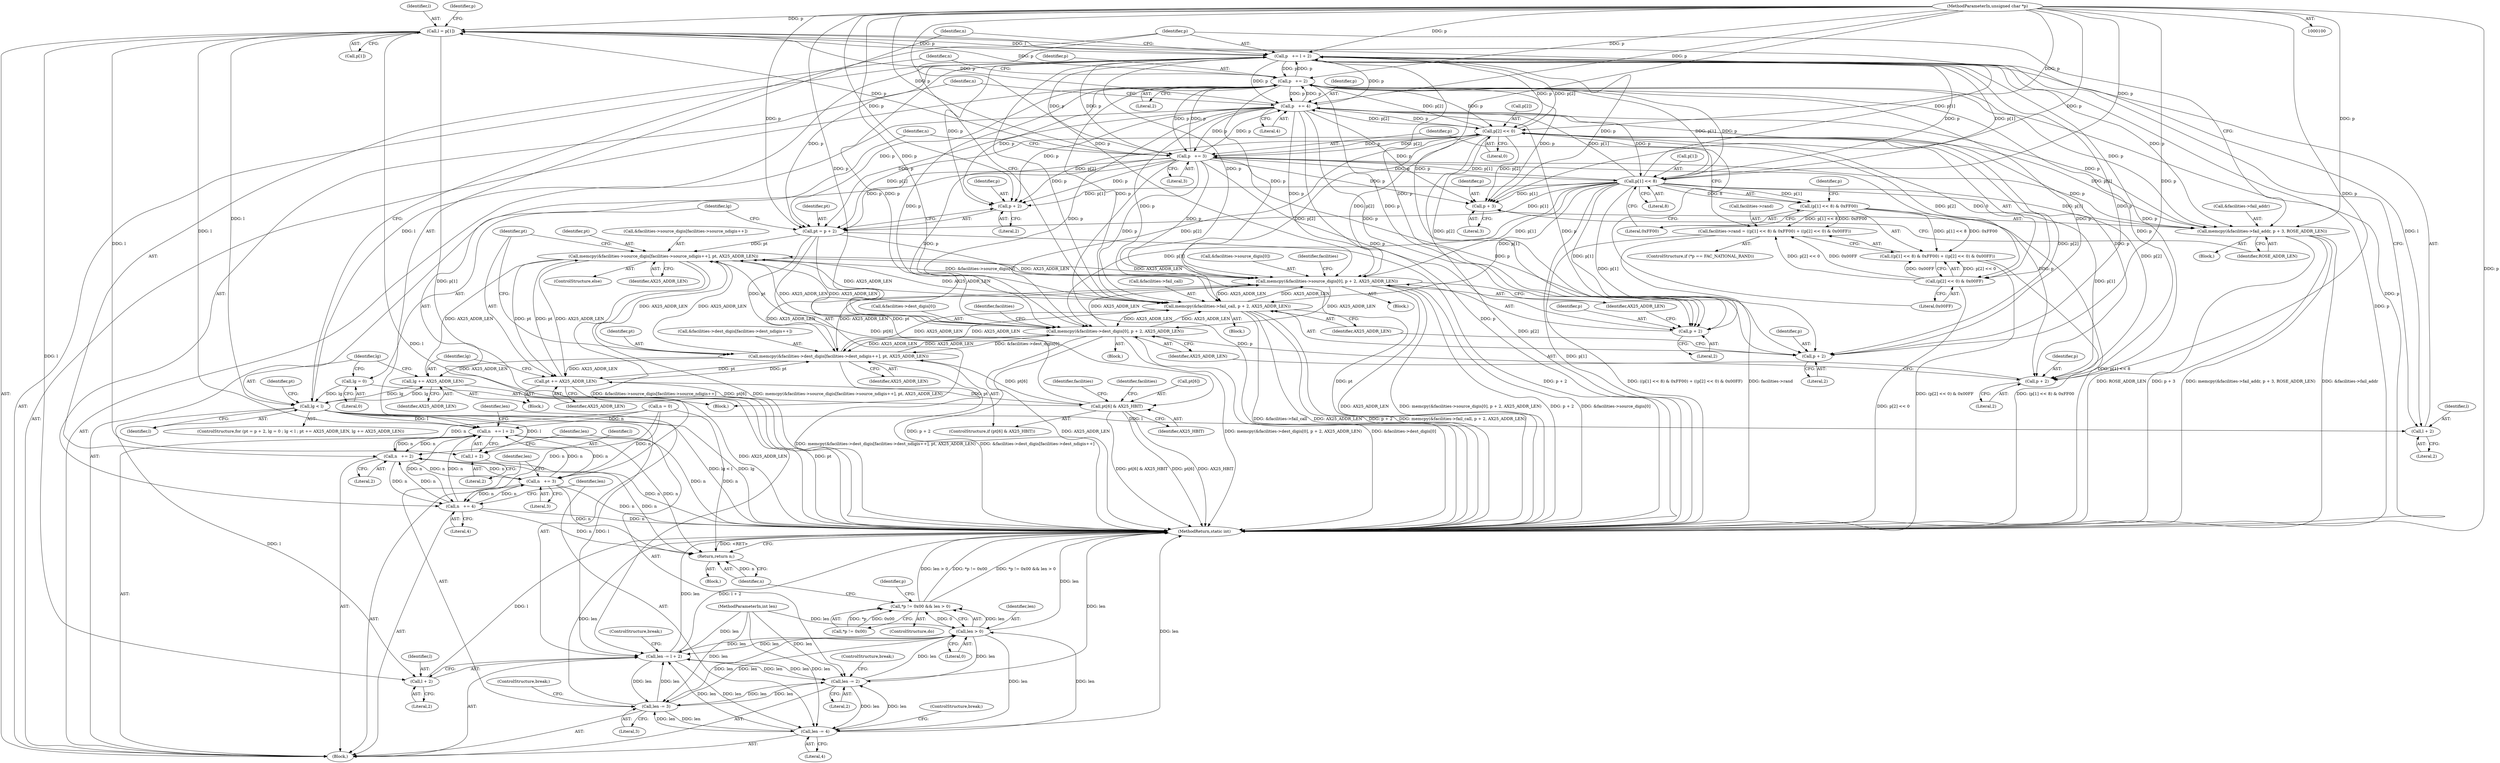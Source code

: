 digraph "1_linux_be20250c13f88375345ad99950190685eda51eb8_1@array" {
"1000182" [label="(Call,l = p[1])"];
"1000125" [label="(Call,p   += 2)"];
"1000171" [label="(Call,p   += 4)"];
"1000154" [label="(Call,p[2] << 0)"];
"1000344" [label="(Call,p   += l + 2)"];
"1000302" [label="(Call,lg < l)"];
"1000309" [label="(Call,lg += AX25_ADDR_LEN)"];
"1000332" [label="(Call,memcpy(&facilities->source_digis[facilities->source_ndigis++], pt, AX25_ADDR_LEN))"];
"1000197" [label="(Call,memcpy(&facilities->source_digis[0], p + 2, AX25_ADDR_LEN))"];
"1000160" [label="(Call,p   += 3)"];
"1000147" [label="(Call,p[1] << 8)"];
"1000101" [label="(MethodParameterIn,unsigned char *p)"];
"1000247" [label="(Call,memcpy(&facilities->fail_call, p + 2, AX25_ADDR_LEN))"];
"1000224" [label="(Call,memcpy(&facilities->dest_digis[0], p + 2, AX25_ADDR_LEN))"];
"1000319" [label="(Call,memcpy(&facilities->dest_digis[facilities->dest_ndigis++], pt, AX25_ADDR_LEN))"];
"1000314" [label="(Call,pt[6] & AX25_HBIT)"];
"1000306" [label="(Call,pt += AX25_ADDR_LEN)"];
"1000294" [label="(Call,pt = p + 2)"];
"1000299" [label="(Call,lg = 0)"];
"1000182" [label="(Call,l = p[1])"];
"1000146" [label="(Call,(p[1] << 8) & 0xFF00)"];
"1000141" [label="(Call,facilities->rand = ((p[1] << 8) & 0xFF00) + ((p[2] << 0) & 0x00FF))"];
"1000145" [label="(Call,((p[1] << 8) & 0xFF00) + ((p[2] << 0) & 0x00FF))"];
"1000153" [label="(Call,(p[2] << 0) & 0x00FF)"];
"1000346" [label="(Call,l + 2)"];
"1000349" [label="(Call,n   += l + 2)"];
"1000128" [label="(Call,n   += 2)"];
"1000163" [label="(Call,n   += 3)"];
"1000174" [label="(Call,n   += 4)"];
"1000368" [label="(Return,return n;)"];
"1000351" [label="(Call,l + 2)"];
"1000354" [label="(Call,len -= l + 2)"];
"1000131" [label="(Call,len -= 2)"];
"1000166" [label="(Call,len -= 3)"];
"1000177" [label="(Call,len -= 4)"];
"1000365" [label="(Call,len > 0)"];
"1000360" [label="(Call,*p != 0x00 && len > 0)"];
"1000356" [label="(Call,l + 2)"];
"1000204" [label="(Call,p + 2)"];
"1000231" [label="(Call,p + 2)"];
"1000252" [label="(Call,p + 2)"];
"1000263" [label="(Call,memcpy(&facilities->fail_addr, p + 3, ROSE_ADDR_LEN))"];
"1000268" [label="(Call,p + 3)"];
"1000296" [label="(Call,p + 2)"];
"1000246" [label="(Block,)"];
"1000175" [label="(Identifier,n)"];
"1000354" [label="(Call,len -= l + 2)"];
"1000296" [label="(Call,p + 2)"];
"1000180" [label="(ControlStructure,break;)"];
"1000142" [label="(Call,facilities->rand)"];
"1000314" [label="(Call,pt[6] & AX25_HBIT)"];
"1000153" [label="(Call,(p[2] << 0) & 0x00FF)"];
"1000330" [label="(Identifier,AX25_ADDR_LEN)"];
"1000103" [label="(MethodParameterIn,int len)"];
"1000123" [label="(Block,)"];
"1000155" [label="(Call,p[2])"];
"1000300" [label="(Identifier,lg)"];
"1000177" [label="(Call,len -= 4)"];
"1000351" [label="(Call,l + 2)"];
"1000370" [label="(MethodReturn,static int)"];
"1000169" [label="(ControlStructure,break;)"];
"1000331" [label="(ControlStructure,else)"];
"1000198" [label="(Call,&facilities->source_digis[0])"];
"1000297" [label="(Identifier,p)"];
"1000145" [label="(Call,((p[1] << 8) & 0xFF00) + ((p[2] << 0) & 0x00FF))"];
"1000342" [label="(Identifier,pt)"];
"1000104" [label="(Block,)"];
"1000345" [label="(Identifier,p)"];
"1000368" [label="(Return,return n;)"];
"1000318" [label="(Identifier,AX25_HBIT)"];
"1000166" [label="(Call,len -= 3)"];
"1000302" [label="(Call,lg < l)"];
"1000121" [label="(Identifier,p)"];
"1000182" [label="(Call,l = p[1])"];
"1000210" [label="(Identifier,facilities)"];
"1000350" [label="(Identifier,n)"];
"1000320" [label="(Call,&facilities->dest_digis[facilities->dest_ndigis++])"];
"1000344" [label="(Call,p   += l + 2)"];
"1000101" [label="(MethodParameterIn,unsigned char *p)"];
"1000141" [label="(Call,facilities->rand = ((p[1] << 8) & 0xFF00) + ((p[2] << 0) & 0x00FF))"];
"1000162" [label="(Literal,3)"];
"1000183" [label="(Identifier,l)"];
"1000156" [label="(Identifier,p)"];
"1000163" [label="(Call,n   += 3)"];
"1000346" [label="(Call,l + 2)"];
"1000129" [label="(Identifier,n)"];
"1000176" [label="(Literal,4)"];
"1000233" [label="(Literal,2)"];
"1000147" [label="(Call,p[1] << 8)"];
"1000232" [label="(Identifier,p)"];
"1000252" [label="(Call,p + 2)"];
"1000134" [label="(ControlStructure,break;)"];
"1000366" [label="(Identifier,len)"];
"1000298" [label="(Literal,2)"];
"1000305" [label="(Block,)"];
"1000128" [label="(Call,n   += 2)"];
"1000152" [label="(Literal,0xFF00)"];
"1000207" [label="(Identifier,AX25_ADDR_LEN)"];
"1000126" [label="(Identifier,p)"];
"1000303" [label="(Identifier,lg)"];
"1000263" [label="(Call,memcpy(&facilities->fail_addr, p + 3, ROSE_ADDR_LEN))"];
"1000132" [label="(Identifier,len)"];
"1000158" [label="(Literal,0)"];
"1000116" [label="(ControlStructure,do)"];
"1000204" [label="(Call,p + 2)"];
"1000234" [label="(Identifier,AX25_ADDR_LEN)"];
"1000295" [label="(Identifier,pt)"];
"1000269" [label="(Identifier,p)"];
"1000171" [label="(Call,p   += 4)"];
"1000255" [label="(Identifier,AX25_ADDR_LEN)"];
"1000352" [label="(Identifier,l)"];
"1000262" [label="(Block,)"];
"1000365" [label="(Call,len > 0)"];
"1000336" [label="(Identifier,facilities)"];
"1000154" [label="(Call,p[2] << 0)"];
"1000237" [label="(Identifier,facilities)"];
"1000268" [label="(Call,p + 3)"];
"1000323" [label="(Identifier,facilities)"];
"1000315" [label="(Call,pt[6])"];
"1000353" [label="(Literal,2)"];
"1000173" [label="(Literal,4)"];
"1000253" [label="(Identifier,p)"];
"1000270" [label="(Literal,3)"];
"1000223" [label="(Block,)"];
"1000308" [label="(Identifier,AX25_ADDR_LEN)"];
"1000151" [label="(Literal,8)"];
"1000206" [label="(Literal,2)"];
"1000164" [label="(Identifier,n)"];
"1000254" [label="(Literal,2)"];
"1000311" [label="(Identifier,AX25_ADDR_LEN)"];
"1000347" [label="(Identifier,l)"];
"1000349" [label="(Call,n   += l + 2)"];
"1000356" [label="(Call,l + 2)"];
"1000357" [label="(Identifier,l)"];
"1000310" [label="(Identifier,lg)"];
"1000165" [label="(Literal,3)"];
"1000309" [label="(Call,lg += AX25_ADDR_LEN)"];
"1000197" [label="(Call,memcpy(&facilities->source_digis[0], p + 2, AX25_ADDR_LEN))"];
"1000367" [label="(Literal,0)"];
"1000196" [label="(Block,)"];
"1000225" [label="(Call,&facilities->dest_digis[0])"];
"1000304" [label="(Identifier,l)"];
"1000333" [label="(Call,&facilities->source_digis[facilities->source_ndigis++])"];
"1000231" [label="(Call,p + 2)"];
"1000329" [label="(Identifier,pt)"];
"1000167" [label="(Identifier,len)"];
"1000248" [label="(Call,&facilities->fail_call)"];
"1000360" [label="(Call,*p != 0x00 && len > 0)"];
"1000127" [label="(Literal,2)"];
"1000307" [label="(Identifier,pt)"];
"1000148" [label="(Call,p[1])"];
"1000146" [label="(Call,(p[1] << 8) & 0xFF00)"];
"1000299" [label="(Call,lg = 0)"];
"1000361" [label="(Call,*p != 0x00)"];
"1000109" [label="(Call,n = 0)"];
"1000190" [label="(Identifier,p)"];
"1000369" [label="(Identifier,n)"];
"1000294" [label="(Call,pt = p + 2)"];
"1000348" [label="(Literal,2)"];
"1000316" [label="(Identifier,pt)"];
"1000168" [label="(Literal,3)"];
"1000136" [label="(ControlStructure,if (*p == FAC_NATIONAL_RAND))"];
"1000319" [label="(Call,memcpy(&facilities->dest_digis[facilities->dest_ndigis++], pt, AX25_ADDR_LEN))"];
"1000161" [label="(Identifier,p)"];
"1000332" [label="(Call,memcpy(&facilities->source_digis[facilities->source_ndigis++], pt, AX25_ADDR_LEN))"];
"1000359" [label="(ControlStructure,break;)"];
"1000301" [label="(Literal,0)"];
"1000358" [label="(Literal,2)"];
"1000160" [label="(Call,p   += 3)"];
"1000174" [label="(Call,n   += 4)"];
"1000355" [label="(Identifier,len)"];
"1000131" [label="(Call,len -= 2)"];
"1000133" [label="(Literal,2)"];
"1000313" [label="(ControlStructure,if (pt[6] & AX25_HBIT))"];
"1000184" [label="(Call,p[1])"];
"1000271" [label="(Identifier,ROSE_ADDR_LEN)"];
"1000292" [label="(ControlStructure,for (pt = p + 2, lg = 0 ; lg < l ; pt += AX25_ADDR_LEN, lg += AX25_ADDR_LEN))"];
"1000178" [label="(Identifier,len)"];
"1000125" [label="(Call,p   += 2)"];
"1000306" [label="(Call,pt += AX25_ADDR_LEN)"];
"1000247" [label="(Call,memcpy(&facilities->fail_call, p + 2, AX25_ADDR_LEN))"];
"1000224" [label="(Call,memcpy(&facilities->dest_digis[0], p + 2, AX25_ADDR_LEN))"];
"1000264" [label="(Call,&facilities->fail_addr)"];
"1000130" [label="(Literal,2)"];
"1000159" [label="(Literal,0x00FF)"];
"1000343" [label="(Identifier,AX25_ADDR_LEN)"];
"1000179" [label="(Literal,4)"];
"1000205" [label="(Identifier,p)"];
"1000172" [label="(Identifier,p)"];
"1000293" [label="(Block,)"];
"1000182" -> "1000123"  [label="AST: "];
"1000182" -> "1000184"  [label="CFG: "];
"1000183" -> "1000182"  [label="AST: "];
"1000184" -> "1000182"  [label="AST: "];
"1000190" -> "1000182"  [label="CFG: "];
"1000182" -> "1000370"  [label="DDG: p[1]"];
"1000125" -> "1000182"  [label="DDG: p"];
"1000171" -> "1000182"  [label="DDG: p"];
"1000147" -> "1000182"  [label="DDG: p[1]"];
"1000344" -> "1000182"  [label="DDG: p"];
"1000160" -> "1000182"  [label="DDG: p"];
"1000101" -> "1000182"  [label="DDG: p"];
"1000182" -> "1000302"  [label="DDG: l"];
"1000182" -> "1000344"  [label="DDG: l"];
"1000182" -> "1000346"  [label="DDG: l"];
"1000182" -> "1000349"  [label="DDG: l"];
"1000182" -> "1000351"  [label="DDG: l"];
"1000182" -> "1000354"  [label="DDG: l"];
"1000182" -> "1000356"  [label="DDG: l"];
"1000125" -> "1000123"  [label="AST: "];
"1000125" -> "1000127"  [label="CFG: "];
"1000126" -> "1000125"  [label="AST: "];
"1000127" -> "1000125"  [label="AST: "];
"1000129" -> "1000125"  [label="CFG: "];
"1000125" -> "1000370"  [label="DDG: p"];
"1000171" -> "1000125"  [label="DDG: p"];
"1000154" -> "1000125"  [label="DDG: p[2]"];
"1000147" -> "1000125"  [label="DDG: p[1]"];
"1000344" -> "1000125"  [label="DDG: p"];
"1000160" -> "1000125"  [label="DDG: p"];
"1000101" -> "1000125"  [label="DDG: p"];
"1000125" -> "1000147"  [label="DDG: p"];
"1000125" -> "1000154"  [label="DDG: p"];
"1000125" -> "1000160"  [label="DDG: p"];
"1000125" -> "1000171"  [label="DDG: p"];
"1000125" -> "1000197"  [label="DDG: p"];
"1000125" -> "1000204"  [label="DDG: p"];
"1000125" -> "1000224"  [label="DDG: p"];
"1000125" -> "1000231"  [label="DDG: p"];
"1000125" -> "1000247"  [label="DDG: p"];
"1000125" -> "1000252"  [label="DDG: p"];
"1000125" -> "1000263"  [label="DDG: p"];
"1000125" -> "1000268"  [label="DDG: p"];
"1000125" -> "1000294"  [label="DDG: p"];
"1000125" -> "1000296"  [label="DDG: p"];
"1000125" -> "1000344"  [label="DDG: p"];
"1000171" -> "1000123"  [label="AST: "];
"1000171" -> "1000173"  [label="CFG: "];
"1000172" -> "1000171"  [label="AST: "];
"1000173" -> "1000171"  [label="AST: "];
"1000175" -> "1000171"  [label="CFG: "];
"1000171" -> "1000370"  [label="DDG: p"];
"1000171" -> "1000147"  [label="DDG: p"];
"1000171" -> "1000154"  [label="DDG: p"];
"1000171" -> "1000160"  [label="DDG: p"];
"1000154" -> "1000171"  [label="DDG: p[2]"];
"1000147" -> "1000171"  [label="DDG: p[1]"];
"1000344" -> "1000171"  [label="DDG: p"];
"1000160" -> "1000171"  [label="DDG: p"];
"1000101" -> "1000171"  [label="DDG: p"];
"1000171" -> "1000197"  [label="DDG: p"];
"1000171" -> "1000204"  [label="DDG: p"];
"1000171" -> "1000224"  [label="DDG: p"];
"1000171" -> "1000231"  [label="DDG: p"];
"1000171" -> "1000247"  [label="DDG: p"];
"1000171" -> "1000252"  [label="DDG: p"];
"1000171" -> "1000263"  [label="DDG: p"];
"1000171" -> "1000268"  [label="DDG: p"];
"1000171" -> "1000294"  [label="DDG: p"];
"1000171" -> "1000296"  [label="DDG: p"];
"1000171" -> "1000344"  [label="DDG: p"];
"1000154" -> "1000153"  [label="AST: "];
"1000154" -> "1000158"  [label="CFG: "];
"1000155" -> "1000154"  [label="AST: "];
"1000158" -> "1000154"  [label="AST: "];
"1000159" -> "1000154"  [label="CFG: "];
"1000154" -> "1000370"  [label="DDG: p[2]"];
"1000154" -> "1000153"  [label="DDG: p[2]"];
"1000154" -> "1000153"  [label="DDG: 0"];
"1000344" -> "1000154"  [label="DDG: p"];
"1000160" -> "1000154"  [label="DDG: p"];
"1000101" -> "1000154"  [label="DDG: p"];
"1000154" -> "1000160"  [label="DDG: p[2]"];
"1000154" -> "1000197"  [label="DDG: p[2]"];
"1000154" -> "1000204"  [label="DDG: p[2]"];
"1000154" -> "1000224"  [label="DDG: p[2]"];
"1000154" -> "1000231"  [label="DDG: p[2]"];
"1000154" -> "1000247"  [label="DDG: p[2]"];
"1000154" -> "1000252"  [label="DDG: p[2]"];
"1000154" -> "1000263"  [label="DDG: p[2]"];
"1000154" -> "1000268"  [label="DDG: p[2]"];
"1000154" -> "1000294"  [label="DDG: p[2]"];
"1000154" -> "1000296"  [label="DDG: p[2]"];
"1000154" -> "1000344"  [label="DDG: p[2]"];
"1000344" -> "1000123"  [label="AST: "];
"1000344" -> "1000346"  [label="CFG: "];
"1000345" -> "1000344"  [label="AST: "];
"1000346" -> "1000344"  [label="AST: "];
"1000350" -> "1000344"  [label="CFG: "];
"1000344" -> "1000370"  [label="DDG: p"];
"1000344" -> "1000147"  [label="DDG: p"];
"1000344" -> "1000160"  [label="DDG: p"];
"1000344" -> "1000197"  [label="DDG: p"];
"1000344" -> "1000204"  [label="DDG: p"];
"1000344" -> "1000224"  [label="DDG: p"];
"1000344" -> "1000231"  [label="DDG: p"];
"1000344" -> "1000247"  [label="DDG: p"];
"1000344" -> "1000252"  [label="DDG: p"];
"1000344" -> "1000263"  [label="DDG: p"];
"1000344" -> "1000268"  [label="DDG: p"];
"1000344" -> "1000294"  [label="DDG: p"];
"1000344" -> "1000296"  [label="DDG: p"];
"1000302" -> "1000344"  [label="DDG: l"];
"1000160" -> "1000344"  [label="DDG: p"];
"1000101" -> "1000344"  [label="DDG: p"];
"1000147" -> "1000344"  [label="DDG: p[1]"];
"1000302" -> "1000292"  [label="AST: "];
"1000302" -> "1000304"  [label="CFG: "];
"1000303" -> "1000302"  [label="AST: "];
"1000304" -> "1000302"  [label="AST: "];
"1000316" -> "1000302"  [label="CFG: "];
"1000345" -> "1000302"  [label="CFG: "];
"1000302" -> "1000370"  [label="DDG: lg"];
"1000302" -> "1000370"  [label="DDG: lg < l"];
"1000309" -> "1000302"  [label="DDG: lg"];
"1000299" -> "1000302"  [label="DDG: lg"];
"1000302" -> "1000309"  [label="DDG: lg"];
"1000302" -> "1000346"  [label="DDG: l"];
"1000302" -> "1000349"  [label="DDG: l"];
"1000302" -> "1000351"  [label="DDG: l"];
"1000302" -> "1000354"  [label="DDG: l"];
"1000302" -> "1000356"  [label="DDG: l"];
"1000309" -> "1000305"  [label="AST: "];
"1000309" -> "1000311"  [label="CFG: "];
"1000310" -> "1000309"  [label="AST: "];
"1000311" -> "1000309"  [label="AST: "];
"1000303" -> "1000309"  [label="CFG: "];
"1000309" -> "1000370"  [label="DDG: AX25_ADDR_LEN"];
"1000332" -> "1000309"  [label="DDG: AX25_ADDR_LEN"];
"1000319" -> "1000309"  [label="DDG: AX25_ADDR_LEN"];
"1000332" -> "1000331"  [label="AST: "];
"1000332" -> "1000343"  [label="CFG: "];
"1000333" -> "1000332"  [label="AST: "];
"1000342" -> "1000332"  [label="AST: "];
"1000343" -> "1000332"  [label="AST: "];
"1000307" -> "1000332"  [label="CFG: "];
"1000332" -> "1000370"  [label="DDG: &facilities->source_digis[facilities->source_ndigis++]"];
"1000332" -> "1000370"  [label="DDG: memcpy(&facilities->source_digis[facilities->source_ndigis++], pt, AX25_ADDR_LEN)"];
"1000332" -> "1000197"  [label="DDG: AX25_ADDR_LEN"];
"1000332" -> "1000224"  [label="DDG: AX25_ADDR_LEN"];
"1000332" -> "1000247"  [label="DDG: AX25_ADDR_LEN"];
"1000332" -> "1000306"  [label="DDG: AX25_ADDR_LEN"];
"1000332" -> "1000306"  [label="DDG: pt"];
"1000332" -> "1000319"  [label="DDG: AX25_ADDR_LEN"];
"1000197" -> "1000332"  [label="DDG: &facilities->source_digis[0]"];
"1000197" -> "1000332"  [label="DDG: AX25_ADDR_LEN"];
"1000314" -> "1000332"  [label="DDG: pt[6]"];
"1000306" -> "1000332"  [label="DDG: pt"];
"1000294" -> "1000332"  [label="DDG: pt"];
"1000247" -> "1000332"  [label="DDG: AX25_ADDR_LEN"];
"1000224" -> "1000332"  [label="DDG: AX25_ADDR_LEN"];
"1000319" -> "1000332"  [label="DDG: AX25_ADDR_LEN"];
"1000197" -> "1000196"  [label="AST: "];
"1000197" -> "1000207"  [label="CFG: "];
"1000198" -> "1000197"  [label="AST: "];
"1000204" -> "1000197"  [label="AST: "];
"1000207" -> "1000197"  [label="AST: "];
"1000210" -> "1000197"  [label="CFG: "];
"1000197" -> "1000370"  [label="DDG: AX25_ADDR_LEN"];
"1000197" -> "1000370"  [label="DDG: memcpy(&facilities->source_digis[0], p + 2, AX25_ADDR_LEN)"];
"1000197" -> "1000370"  [label="DDG: p + 2"];
"1000197" -> "1000370"  [label="DDG: &facilities->source_digis[0]"];
"1000160" -> "1000197"  [label="DDG: p"];
"1000101" -> "1000197"  [label="DDG: p"];
"1000147" -> "1000197"  [label="DDG: p[1]"];
"1000247" -> "1000197"  [label="DDG: AX25_ADDR_LEN"];
"1000224" -> "1000197"  [label="DDG: AX25_ADDR_LEN"];
"1000319" -> "1000197"  [label="DDG: AX25_ADDR_LEN"];
"1000197" -> "1000224"  [label="DDG: AX25_ADDR_LEN"];
"1000197" -> "1000247"  [label="DDG: AX25_ADDR_LEN"];
"1000197" -> "1000319"  [label="DDG: AX25_ADDR_LEN"];
"1000160" -> "1000123"  [label="AST: "];
"1000160" -> "1000162"  [label="CFG: "];
"1000161" -> "1000160"  [label="AST: "];
"1000162" -> "1000160"  [label="AST: "];
"1000164" -> "1000160"  [label="CFG: "];
"1000160" -> "1000370"  [label="DDG: p"];
"1000160" -> "1000147"  [label="DDG: p"];
"1000147" -> "1000160"  [label="DDG: p[1]"];
"1000101" -> "1000160"  [label="DDG: p"];
"1000160" -> "1000204"  [label="DDG: p"];
"1000160" -> "1000224"  [label="DDG: p"];
"1000160" -> "1000231"  [label="DDG: p"];
"1000160" -> "1000247"  [label="DDG: p"];
"1000160" -> "1000252"  [label="DDG: p"];
"1000160" -> "1000263"  [label="DDG: p"];
"1000160" -> "1000268"  [label="DDG: p"];
"1000160" -> "1000294"  [label="DDG: p"];
"1000160" -> "1000296"  [label="DDG: p"];
"1000147" -> "1000146"  [label="AST: "];
"1000147" -> "1000151"  [label="CFG: "];
"1000148" -> "1000147"  [label="AST: "];
"1000151" -> "1000147"  [label="AST: "];
"1000152" -> "1000147"  [label="CFG: "];
"1000147" -> "1000370"  [label="DDG: p[1]"];
"1000147" -> "1000146"  [label="DDG: p[1]"];
"1000147" -> "1000146"  [label="DDG: 8"];
"1000101" -> "1000147"  [label="DDG: p"];
"1000147" -> "1000204"  [label="DDG: p[1]"];
"1000147" -> "1000224"  [label="DDG: p[1]"];
"1000147" -> "1000231"  [label="DDG: p[1]"];
"1000147" -> "1000247"  [label="DDG: p[1]"];
"1000147" -> "1000252"  [label="DDG: p[1]"];
"1000147" -> "1000263"  [label="DDG: p[1]"];
"1000147" -> "1000268"  [label="DDG: p[1]"];
"1000147" -> "1000294"  [label="DDG: p[1]"];
"1000147" -> "1000296"  [label="DDG: p[1]"];
"1000101" -> "1000100"  [label="AST: "];
"1000101" -> "1000370"  [label="DDG: p"];
"1000101" -> "1000204"  [label="DDG: p"];
"1000101" -> "1000224"  [label="DDG: p"];
"1000101" -> "1000231"  [label="DDG: p"];
"1000101" -> "1000247"  [label="DDG: p"];
"1000101" -> "1000252"  [label="DDG: p"];
"1000101" -> "1000263"  [label="DDG: p"];
"1000101" -> "1000268"  [label="DDG: p"];
"1000101" -> "1000294"  [label="DDG: p"];
"1000101" -> "1000296"  [label="DDG: p"];
"1000247" -> "1000246"  [label="AST: "];
"1000247" -> "1000255"  [label="CFG: "];
"1000248" -> "1000247"  [label="AST: "];
"1000252" -> "1000247"  [label="AST: "];
"1000255" -> "1000247"  [label="AST: "];
"1000345" -> "1000247"  [label="CFG: "];
"1000247" -> "1000370"  [label="DDG: &facilities->fail_call"];
"1000247" -> "1000370"  [label="DDG: AX25_ADDR_LEN"];
"1000247" -> "1000370"  [label="DDG: p + 2"];
"1000247" -> "1000370"  [label="DDG: memcpy(&facilities->fail_call, p + 2, AX25_ADDR_LEN)"];
"1000247" -> "1000224"  [label="DDG: AX25_ADDR_LEN"];
"1000224" -> "1000247"  [label="DDG: AX25_ADDR_LEN"];
"1000319" -> "1000247"  [label="DDG: AX25_ADDR_LEN"];
"1000247" -> "1000319"  [label="DDG: AX25_ADDR_LEN"];
"1000224" -> "1000223"  [label="AST: "];
"1000224" -> "1000234"  [label="CFG: "];
"1000225" -> "1000224"  [label="AST: "];
"1000231" -> "1000224"  [label="AST: "];
"1000234" -> "1000224"  [label="AST: "];
"1000237" -> "1000224"  [label="CFG: "];
"1000224" -> "1000370"  [label="DDG: &facilities->dest_digis[0]"];
"1000224" -> "1000370"  [label="DDG: p + 2"];
"1000224" -> "1000370"  [label="DDG: AX25_ADDR_LEN"];
"1000224" -> "1000370"  [label="DDG: memcpy(&facilities->dest_digis[0], p + 2, AX25_ADDR_LEN)"];
"1000319" -> "1000224"  [label="DDG: AX25_ADDR_LEN"];
"1000224" -> "1000319"  [label="DDG: &facilities->dest_digis[0]"];
"1000224" -> "1000319"  [label="DDG: AX25_ADDR_LEN"];
"1000319" -> "1000313"  [label="AST: "];
"1000319" -> "1000330"  [label="CFG: "];
"1000320" -> "1000319"  [label="AST: "];
"1000329" -> "1000319"  [label="AST: "];
"1000330" -> "1000319"  [label="AST: "];
"1000307" -> "1000319"  [label="CFG: "];
"1000319" -> "1000370"  [label="DDG: memcpy(&facilities->dest_digis[facilities->dest_ndigis++], pt, AX25_ADDR_LEN)"];
"1000319" -> "1000370"  [label="DDG: &facilities->dest_digis[facilities->dest_ndigis++]"];
"1000319" -> "1000306"  [label="DDG: AX25_ADDR_LEN"];
"1000319" -> "1000306"  [label="DDG: pt"];
"1000314" -> "1000319"  [label="DDG: pt[6]"];
"1000306" -> "1000319"  [label="DDG: pt"];
"1000294" -> "1000319"  [label="DDG: pt"];
"1000314" -> "1000313"  [label="AST: "];
"1000314" -> "1000318"  [label="CFG: "];
"1000315" -> "1000314"  [label="AST: "];
"1000318" -> "1000314"  [label="AST: "];
"1000323" -> "1000314"  [label="CFG: "];
"1000336" -> "1000314"  [label="CFG: "];
"1000314" -> "1000370"  [label="DDG: pt[6]"];
"1000314" -> "1000370"  [label="DDG: AX25_HBIT"];
"1000314" -> "1000370"  [label="DDG: pt[6] & AX25_HBIT"];
"1000314" -> "1000306"  [label="DDG: pt[6]"];
"1000306" -> "1000314"  [label="DDG: pt"];
"1000294" -> "1000314"  [label="DDG: pt"];
"1000306" -> "1000305"  [label="AST: "];
"1000306" -> "1000308"  [label="CFG: "];
"1000307" -> "1000306"  [label="AST: "];
"1000308" -> "1000306"  [label="AST: "];
"1000310" -> "1000306"  [label="CFG: "];
"1000306" -> "1000370"  [label="DDG: pt"];
"1000294" -> "1000293"  [label="AST: "];
"1000294" -> "1000296"  [label="CFG: "];
"1000295" -> "1000294"  [label="AST: "];
"1000296" -> "1000294"  [label="AST: "];
"1000300" -> "1000294"  [label="CFG: "];
"1000294" -> "1000370"  [label="DDG: p + 2"];
"1000294" -> "1000370"  [label="DDG: pt"];
"1000299" -> "1000293"  [label="AST: "];
"1000299" -> "1000301"  [label="CFG: "];
"1000300" -> "1000299"  [label="AST: "];
"1000301" -> "1000299"  [label="AST: "];
"1000303" -> "1000299"  [label="CFG: "];
"1000146" -> "1000145"  [label="AST: "];
"1000146" -> "1000152"  [label="CFG: "];
"1000152" -> "1000146"  [label="AST: "];
"1000156" -> "1000146"  [label="CFG: "];
"1000146" -> "1000370"  [label="DDG: p[1] << 8"];
"1000146" -> "1000141"  [label="DDG: p[1] << 8"];
"1000146" -> "1000141"  [label="DDG: 0xFF00"];
"1000146" -> "1000145"  [label="DDG: p[1] << 8"];
"1000146" -> "1000145"  [label="DDG: 0xFF00"];
"1000141" -> "1000136"  [label="AST: "];
"1000141" -> "1000145"  [label="CFG: "];
"1000142" -> "1000141"  [label="AST: "];
"1000145" -> "1000141"  [label="AST: "];
"1000161" -> "1000141"  [label="CFG: "];
"1000141" -> "1000370"  [label="DDG: facilities->rand"];
"1000141" -> "1000370"  [label="DDG: ((p[1] << 8) & 0xFF00) + ((p[2] << 0) & 0x00FF)"];
"1000153" -> "1000141"  [label="DDG: p[2] << 0"];
"1000153" -> "1000141"  [label="DDG: 0x00FF"];
"1000145" -> "1000153"  [label="CFG: "];
"1000153" -> "1000145"  [label="AST: "];
"1000145" -> "1000370"  [label="DDG: (p[2] << 0) & 0x00FF"];
"1000145" -> "1000370"  [label="DDG: (p[1] << 8) & 0xFF00"];
"1000153" -> "1000145"  [label="DDG: p[2] << 0"];
"1000153" -> "1000145"  [label="DDG: 0x00FF"];
"1000153" -> "1000159"  [label="CFG: "];
"1000159" -> "1000153"  [label="AST: "];
"1000153" -> "1000370"  [label="DDG: p[2] << 0"];
"1000346" -> "1000348"  [label="CFG: "];
"1000347" -> "1000346"  [label="AST: "];
"1000348" -> "1000346"  [label="AST: "];
"1000349" -> "1000123"  [label="AST: "];
"1000349" -> "1000351"  [label="CFG: "];
"1000350" -> "1000349"  [label="AST: "];
"1000351" -> "1000349"  [label="AST: "];
"1000355" -> "1000349"  [label="CFG: "];
"1000349" -> "1000370"  [label="DDG: n"];
"1000349" -> "1000128"  [label="DDG: n"];
"1000349" -> "1000163"  [label="DDG: n"];
"1000349" -> "1000174"  [label="DDG: n"];
"1000163" -> "1000349"  [label="DDG: n"];
"1000128" -> "1000349"  [label="DDG: n"];
"1000109" -> "1000349"  [label="DDG: n"];
"1000174" -> "1000349"  [label="DDG: n"];
"1000349" -> "1000368"  [label="DDG: n"];
"1000128" -> "1000123"  [label="AST: "];
"1000128" -> "1000130"  [label="CFG: "];
"1000129" -> "1000128"  [label="AST: "];
"1000130" -> "1000128"  [label="AST: "];
"1000132" -> "1000128"  [label="CFG: "];
"1000128" -> "1000370"  [label="DDG: n"];
"1000163" -> "1000128"  [label="DDG: n"];
"1000109" -> "1000128"  [label="DDG: n"];
"1000174" -> "1000128"  [label="DDG: n"];
"1000128" -> "1000163"  [label="DDG: n"];
"1000128" -> "1000174"  [label="DDG: n"];
"1000128" -> "1000368"  [label="DDG: n"];
"1000163" -> "1000123"  [label="AST: "];
"1000163" -> "1000165"  [label="CFG: "];
"1000164" -> "1000163"  [label="AST: "];
"1000165" -> "1000163"  [label="AST: "];
"1000167" -> "1000163"  [label="CFG: "];
"1000163" -> "1000370"  [label="DDG: n"];
"1000109" -> "1000163"  [label="DDG: n"];
"1000174" -> "1000163"  [label="DDG: n"];
"1000163" -> "1000174"  [label="DDG: n"];
"1000163" -> "1000368"  [label="DDG: n"];
"1000174" -> "1000123"  [label="AST: "];
"1000174" -> "1000176"  [label="CFG: "];
"1000175" -> "1000174"  [label="AST: "];
"1000176" -> "1000174"  [label="AST: "];
"1000178" -> "1000174"  [label="CFG: "];
"1000174" -> "1000370"  [label="DDG: n"];
"1000109" -> "1000174"  [label="DDG: n"];
"1000174" -> "1000368"  [label="DDG: n"];
"1000368" -> "1000104"  [label="AST: "];
"1000368" -> "1000369"  [label="CFG: "];
"1000369" -> "1000368"  [label="AST: "];
"1000370" -> "1000368"  [label="CFG: "];
"1000368" -> "1000370"  [label="DDG: <RET>"];
"1000369" -> "1000368"  [label="DDG: n"];
"1000109" -> "1000368"  [label="DDG: n"];
"1000351" -> "1000353"  [label="CFG: "];
"1000352" -> "1000351"  [label="AST: "];
"1000353" -> "1000351"  [label="AST: "];
"1000354" -> "1000123"  [label="AST: "];
"1000354" -> "1000356"  [label="CFG: "];
"1000355" -> "1000354"  [label="AST: "];
"1000356" -> "1000354"  [label="AST: "];
"1000359" -> "1000354"  [label="CFG: "];
"1000354" -> "1000370"  [label="DDG: l + 2"];
"1000354" -> "1000370"  [label="DDG: len"];
"1000354" -> "1000131"  [label="DDG: len"];
"1000354" -> "1000166"  [label="DDG: len"];
"1000354" -> "1000177"  [label="DDG: len"];
"1000177" -> "1000354"  [label="DDG: len"];
"1000131" -> "1000354"  [label="DDG: len"];
"1000365" -> "1000354"  [label="DDG: len"];
"1000166" -> "1000354"  [label="DDG: len"];
"1000103" -> "1000354"  [label="DDG: len"];
"1000354" -> "1000365"  [label="DDG: len"];
"1000131" -> "1000123"  [label="AST: "];
"1000131" -> "1000133"  [label="CFG: "];
"1000132" -> "1000131"  [label="AST: "];
"1000133" -> "1000131"  [label="AST: "];
"1000134" -> "1000131"  [label="CFG: "];
"1000131" -> "1000370"  [label="DDG: len"];
"1000177" -> "1000131"  [label="DDG: len"];
"1000365" -> "1000131"  [label="DDG: len"];
"1000166" -> "1000131"  [label="DDG: len"];
"1000103" -> "1000131"  [label="DDG: len"];
"1000131" -> "1000166"  [label="DDG: len"];
"1000131" -> "1000177"  [label="DDG: len"];
"1000131" -> "1000365"  [label="DDG: len"];
"1000166" -> "1000123"  [label="AST: "];
"1000166" -> "1000168"  [label="CFG: "];
"1000167" -> "1000166"  [label="AST: "];
"1000168" -> "1000166"  [label="AST: "];
"1000169" -> "1000166"  [label="CFG: "];
"1000166" -> "1000370"  [label="DDG: len"];
"1000177" -> "1000166"  [label="DDG: len"];
"1000365" -> "1000166"  [label="DDG: len"];
"1000103" -> "1000166"  [label="DDG: len"];
"1000166" -> "1000177"  [label="DDG: len"];
"1000166" -> "1000365"  [label="DDG: len"];
"1000177" -> "1000123"  [label="AST: "];
"1000177" -> "1000179"  [label="CFG: "];
"1000178" -> "1000177"  [label="AST: "];
"1000179" -> "1000177"  [label="AST: "];
"1000180" -> "1000177"  [label="CFG: "];
"1000177" -> "1000370"  [label="DDG: len"];
"1000365" -> "1000177"  [label="DDG: len"];
"1000103" -> "1000177"  [label="DDG: len"];
"1000177" -> "1000365"  [label="DDG: len"];
"1000365" -> "1000360"  [label="AST: "];
"1000365" -> "1000367"  [label="CFG: "];
"1000366" -> "1000365"  [label="AST: "];
"1000367" -> "1000365"  [label="AST: "];
"1000360" -> "1000365"  [label="CFG: "];
"1000365" -> "1000370"  [label="DDG: len"];
"1000365" -> "1000360"  [label="DDG: len"];
"1000365" -> "1000360"  [label="DDG: 0"];
"1000103" -> "1000365"  [label="DDG: len"];
"1000360" -> "1000116"  [label="AST: "];
"1000360" -> "1000361"  [label="CFG: "];
"1000361" -> "1000360"  [label="AST: "];
"1000121" -> "1000360"  [label="CFG: "];
"1000369" -> "1000360"  [label="CFG: "];
"1000360" -> "1000370"  [label="DDG: len > 0"];
"1000360" -> "1000370"  [label="DDG: *p != 0x00"];
"1000360" -> "1000370"  [label="DDG: *p != 0x00 && len > 0"];
"1000361" -> "1000360"  [label="DDG: *p"];
"1000361" -> "1000360"  [label="DDG: 0x00"];
"1000356" -> "1000358"  [label="CFG: "];
"1000357" -> "1000356"  [label="AST: "];
"1000358" -> "1000356"  [label="AST: "];
"1000356" -> "1000370"  [label="DDG: l"];
"1000204" -> "1000206"  [label="CFG: "];
"1000205" -> "1000204"  [label="AST: "];
"1000206" -> "1000204"  [label="AST: "];
"1000207" -> "1000204"  [label="CFG: "];
"1000231" -> "1000233"  [label="CFG: "];
"1000232" -> "1000231"  [label="AST: "];
"1000233" -> "1000231"  [label="AST: "];
"1000234" -> "1000231"  [label="CFG: "];
"1000252" -> "1000254"  [label="CFG: "];
"1000253" -> "1000252"  [label="AST: "];
"1000254" -> "1000252"  [label="AST: "];
"1000255" -> "1000252"  [label="CFG: "];
"1000263" -> "1000262"  [label="AST: "];
"1000263" -> "1000271"  [label="CFG: "];
"1000264" -> "1000263"  [label="AST: "];
"1000268" -> "1000263"  [label="AST: "];
"1000271" -> "1000263"  [label="AST: "];
"1000345" -> "1000263"  [label="CFG: "];
"1000263" -> "1000370"  [label="DDG: p + 3"];
"1000263" -> "1000370"  [label="DDG: memcpy(&facilities->fail_addr, p + 3, ROSE_ADDR_LEN)"];
"1000263" -> "1000370"  [label="DDG: &facilities->fail_addr"];
"1000263" -> "1000370"  [label="DDG: ROSE_ADDR_LEN"];
"1000268" -> "1000270"  [label="CFG: "];
"1000269" -> "1000268"  [label="AST: "];
"1000270" -> "1000268"  [label="AST: "];
"1000271" -> "1000268"  [label="CFG: "];
"1000296" -> "1000298"  [label="CFG: "];
"1000297" -> "1000296"  [label="AST: "];
"1000298" -> "1000296"  [label="AST: "];
}
